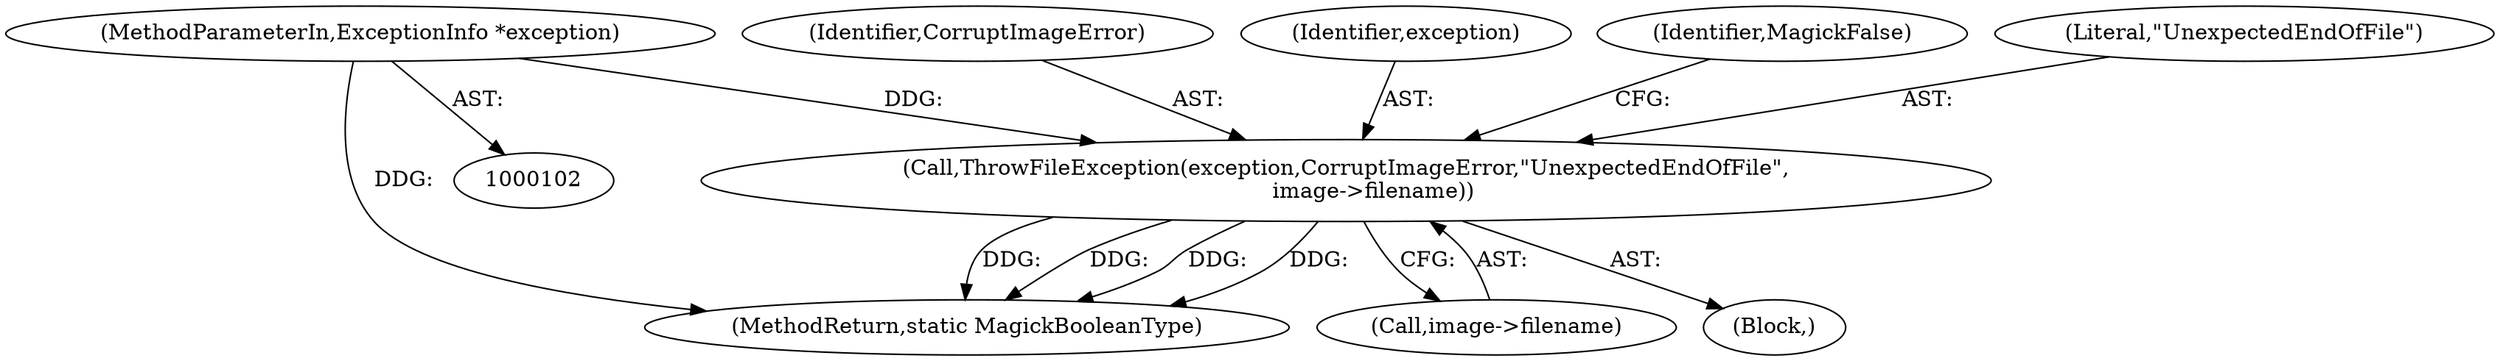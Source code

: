 digraph "0_ImageMagick_9b428b7af688fe319320aed15f2b94281d1e37b4@pointer" {
"1000106" [label="(MethodParameterIn,ExceptionInfo *exception)"];
"1000118" [label="(Call,ThrowFileException(exception,CorruptImageError,\"UnexpectedEndOfFile\",\n        image->filename))"];
"1000120" [label="(Identifier,CorruptImageError)"];
"1000209" [label="(MethodReturn,static MagickBooleanType)"];
"1000122" [label="(Call,image->filename)"];
"1000119" [label="(Identifier,exception)"];
"1000117" [label="(Block,)"];
"1000118" [label="(Call,ThrowFileException(exception,CorruptImageError,\"UnexpectedEndOfFile\",\n        image->filename))"];
"1000126" [label="(Identifier,MagickFalse)"];
"1000106" [label="(MethodParameterIn,ExceptionInfo *exception)"];
"1000121" [label="(Literal,\"UnexpectedEndOfFile\")"];
"1000106" -> "1000102"  [label="AST: "];
"1000106" -> "1000209"  [label="DDG: "];
"1000106" -> "1000118"  [label="DDG: "];
"1000118" -> "1000117"  [label="AST: "];
"1000118" -> "1000122"  [label="CFG: "];
"1000119" -> "1000118"  [label="AST: "];
"1000120" -> "1000118"  [label="AST: "];
"1000121" -> "1000118"  [label="AST: "];
"1000122" -> "1000118"  [label="AST: "];
"1000126" -> "1000118"  [label="CFG: "];
"1000118" -> "1000209"  [label="DDG: "];
"1000118" -> "1000209"  [label="DDG: "];
"1000118" -> "1000209"  [label="DDG: "];
"1000118" -> "1000209"  [label="DDG: "];
}
